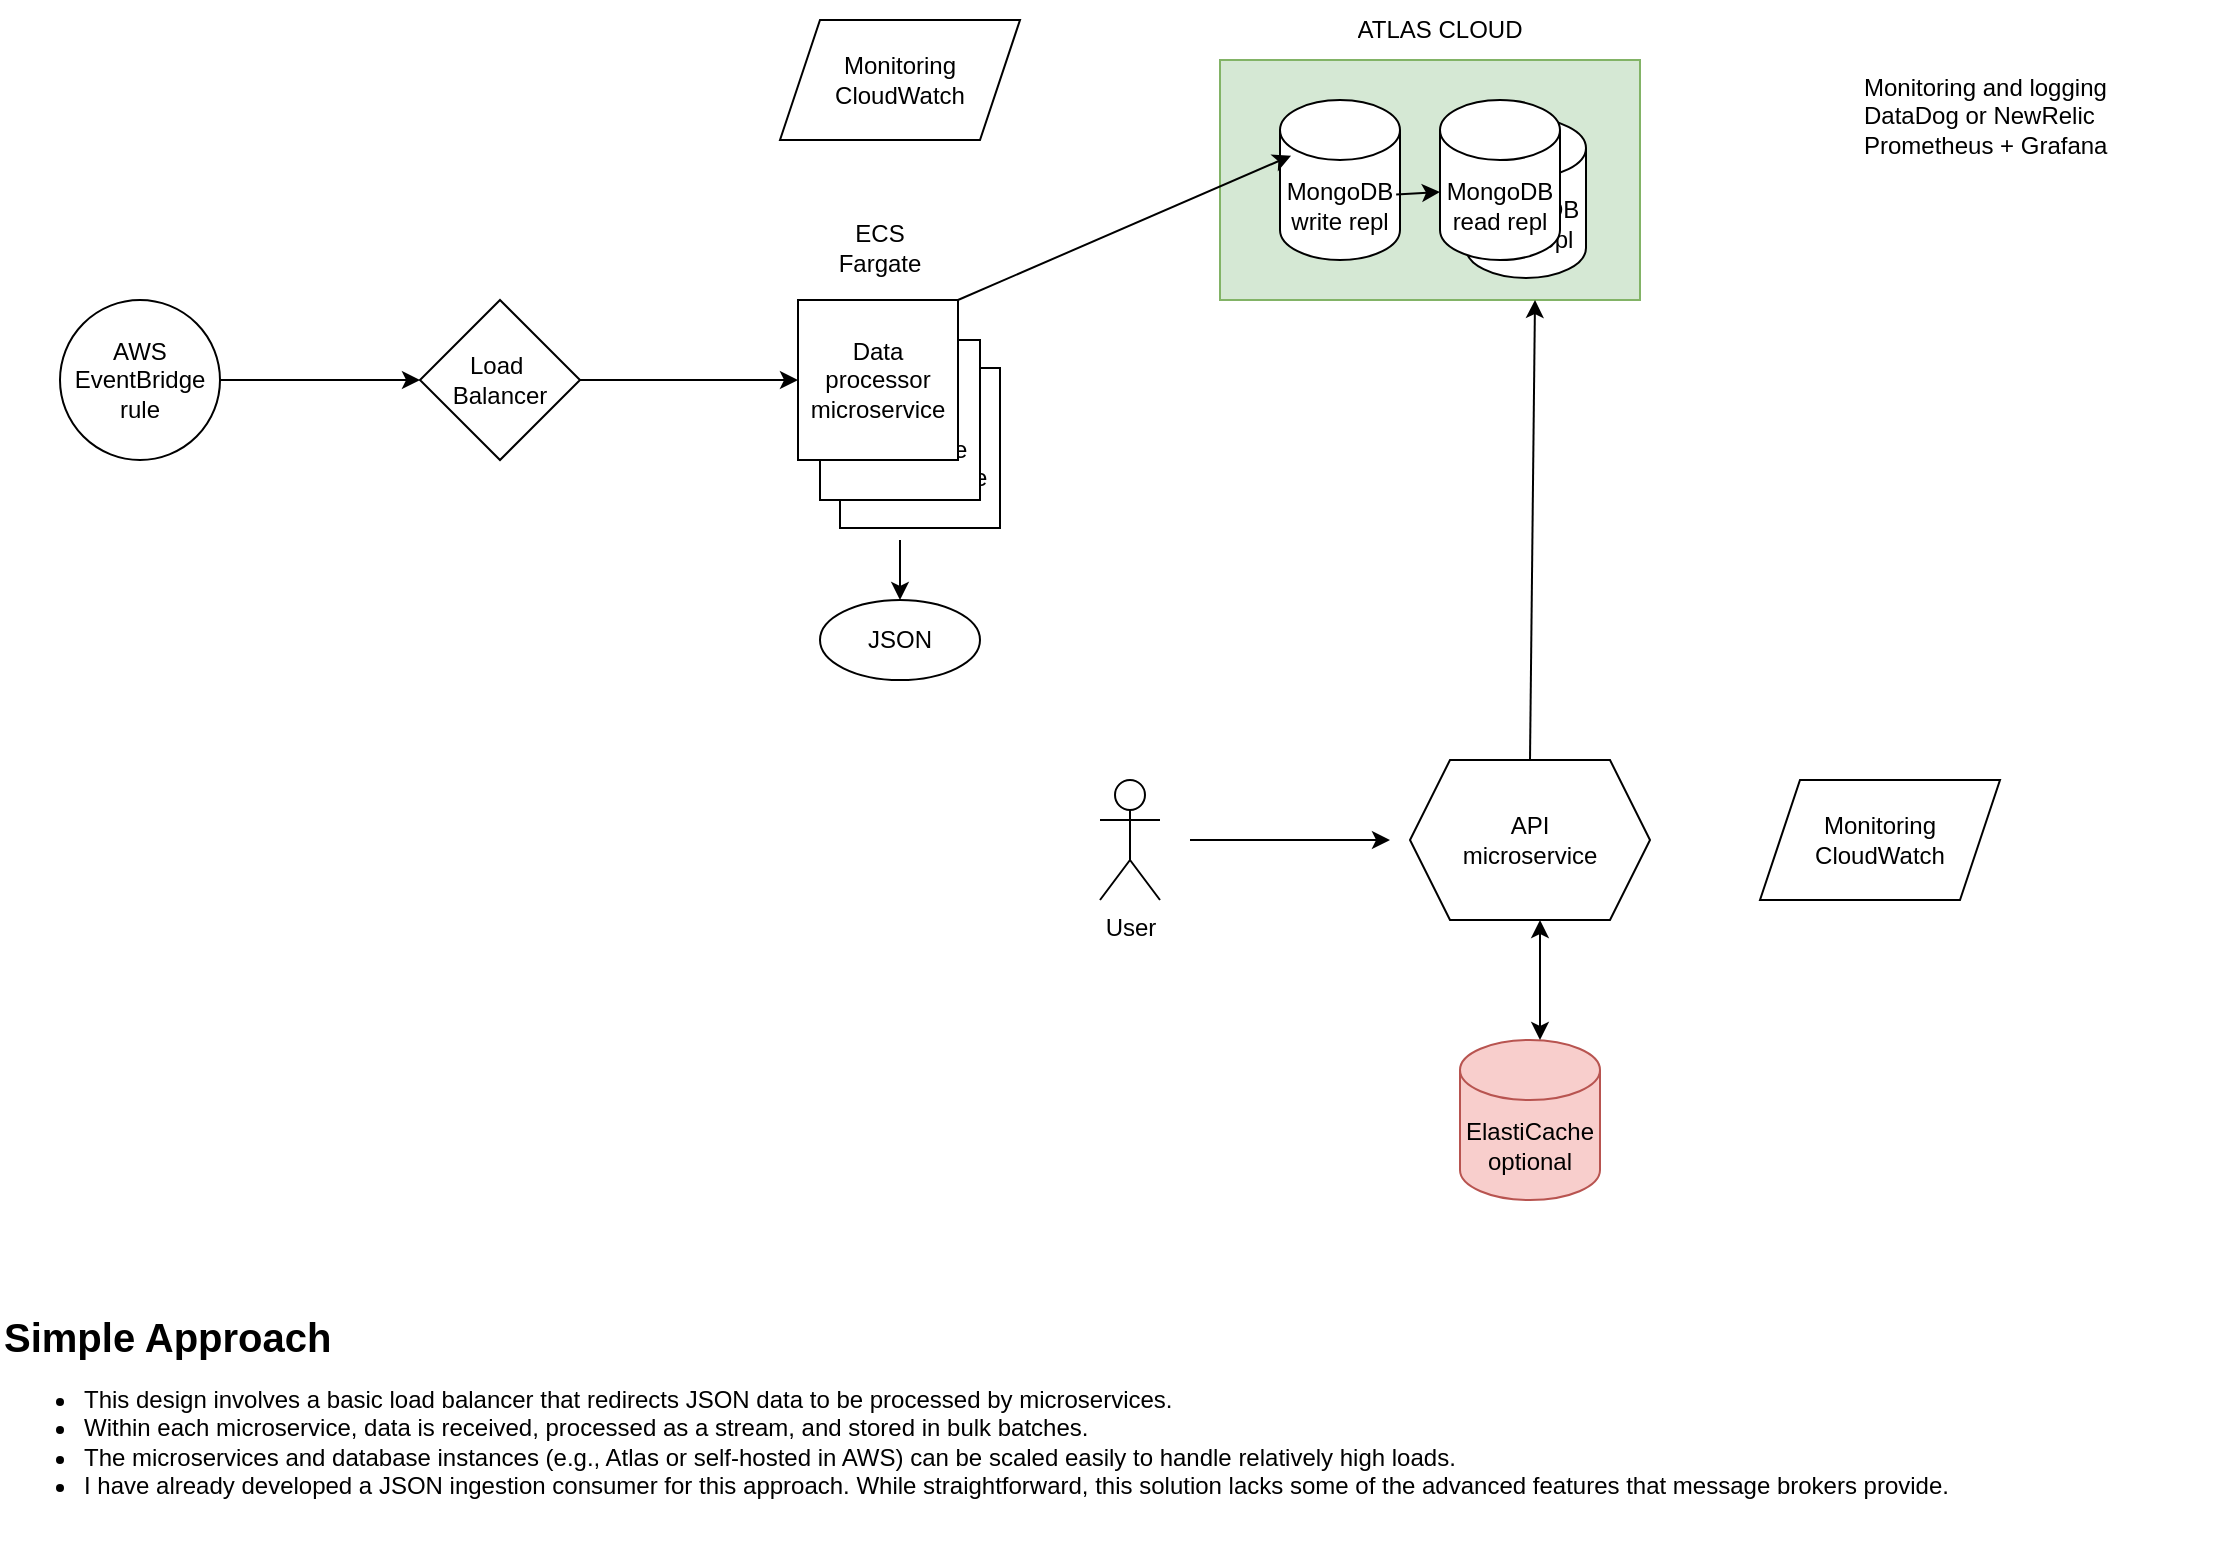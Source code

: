 <mxfile version="25.0.3">
  <diagram name="Page-1" id="jlB195uR0Wg73IOmR0U3">
    <mxGraphModel dx="1436" dy="837" grid="1" gridSize="10" guides="1" tooltips="1" connect="1" arrows="1" fold="1" page="1" pageScale="1" pageWidth="1169" pageHeight="827" math="0" shadow="0">
      <root>
        <mxCell id="0" />
        <mxCell id="1" parent="0" />
        <mxCell id="3ExJg2iDRrv_fcJFM0sg-13" value="" style="rounded=0;whiteSpace=wrap;html=1;fillColor=#d5e8d4;strokeColor=#82b366;" vertex="1" parent="1">
          <mxGeometry x="650" y="40" width="210" height="120" as="geometry" />
        </mxCell>
        <mxCell id="3ExJg2iDRrv_fcJFM0sg-10" value="MongoDB&lt;br&gt;read repl" style="shape=cylinder3;whiteSpace=wrap;html=1;boundedLbl=1;backgroundOutline=1;size=15;" vertex="1" parent="1">
          <mxGeometry x="773" y="69" width="60" height="80" as="geometry" />
        </mxCell>
        <mxCell id="3ExJg2iDRrv_fcJFM0sg-6" value="&lt;div&gt;Data processor&lt;/div&gt;&lt;div&gt;microservice&lt;br&gt;&lt;/div&gt;" style="whiteSpace=wrap;html=1;aspect=fixed;" vertex="1" parent="1">
          <mxGeometry x="460" y="194" width="80" height="80" as="geometry" />
        </mxCell>
        <mxCell id="3ExJg2iDRrv_fcJFM0sg-4" value="&lt;div&gt;Data processor&lt;/div&gt;&lt;div&gt;microservice&lt;br&gt;&lt;/div&gt;" style="whiteSpace=wrap;html=1;aspect=fixed;" vertex="1" parent="1">
          <mxGeometry x="450" y="180" width="80" height="80" as="geometry" />
        </mxCell>
        <mxCell id="3ExJg2iDRrv_fcJFM0sg-1" value="AWS&lt;br&gt;&lt;div&gt;EventBridge&lt;/div&gt;&lt;div&gt;rule&lt;/div&gt;" style="ellipse;whiteSpace=wrap;html=1;aspect=fixed;" vertex="1" parent="1">
          <mxGeometry x="70" y="160" width="80" height="80" as="geometry" />
        </mxCell>
        <mxCell id="3ExJg2iDRrv_fcJFM0sg-2" value="&lt;div&gt;Data processor&lt;/div&gt;&lt;div&gt;microservice&lt;br&gt;&lt;/div&gt;" style="whiteSpace=wrap;html=1;aspect=fixed;" vertex="1" parent="1">
          <mxGeometry x="439" y="160" width="80" height="80" as="geometry" />
        </mxCell>
        <mxCell id="3ExJg2iDRrv_fcJFM0sg-3" value="&lt;div&gt;Load&amp;nbsp;&lt;/div&gt;&lt;div&gt;Balancer&lt;/div&gt;" style="rhombus;whiteSpace=wrap;html=1;" vertex="1" parent="1">
          <mxGeometry x="250" y="160" width="80" height="80" as="geometry" />
        </mxCell>
        <mxCell id="3ExJg2iDRrv_fcJFM0sg-8" value="MongoDB&lt;br&gt;write repl" style="shape=cylinder3;whiteSpace=wrap;html=1;boundedLbl=1;backgroundOutline=1;size=15;" vertex="1" parent="1">
          <mxGeometry x="680" y="60" width="60" height="80" as="geometry" />
        </mxCell>
        <mxCell id="3ExJg2iDRrv_fcJFM0sg-9" value="MongoDB&lt;br&gt;read repl" style="shape=cylinder3;whiteSpace=wrap;html=1;boundedLbl=1;backgroundOutline=1;size=15;" vertex="1" parent="1">
          <mxGeometry x="760" y="60" width="60" height="80" as="geometry" />
        </mxCell>
        <mxCell id="3ExJg2iDRrv_fcJFM0sg-14" value="&lt;div align=&quot;center&quot;&gt;ATLAS CLOUD&lt;/div&gt;" style="text;strokeColor=none;fillColor=none;align=center;verticalAlign=middle;spacingLeft=4;spacingRight=4;overflow=hidden;points=[[0,0.5],[1,0.5]];portConstraint=eastwest;rotatable=0;whiteSpace=wrap;html=1;" vertex="1" parent="1">
          <mxGeometry x="700" y="10" width="120" height="30" as="geometry" />
        </mxCell>
        <mxCell id="3ExJg2iDRrv_fcJFM0sg-16" value="" style="endArrow=classic;html=1;rounded=0;entryX=0.092;entryY=0.348;entryDx=0;entryDy=0;entryPerimeter=0;" edge="1" parent="1" target="3ExJg2iDRrv_fcJFM0sg-8">
          <mxGeometry width="50" height="50" relative="1" as="geometry">
            <mxPoint x="519" y="160" as="sourcePoint" />
            <mxPoint x="630" y="110" as="targetPoint" />
          </mxGeometry>
        </mxCell>
        <mxCell id="3ExJg2iDRrv_fcJFM0sg-17" value="" style="endArrow=classic;html=1;rounded=0;exitX=0.968;exitY=0.59;exitDx=0;exitDy=0;exitPerimeter=0;" edge="1" parent="1" source="3ExJg2iDRrv_fcJFM0sg-8">
          <mxGeometry width="50" height="50" relative="1" as="geometry">
            <mxPoint x="730" y="106" as="sourcePoint" />
            <mxPoint x="760" y="106" as="targetPoint" />
          </mxGeometry>
        </mxCell>
        <mxCell id="3ExJg2iDRrv_fcJFM0sg-21" value="" style="endArrow=classic;html=1;rounded=0;exitX=1;exitY=0.5;exitDx=0;exitDy=0;entryX=0;entryY=0.5;entryDx=0;entryDy=0;" edge="1" parent="1" source="3ExJg2iDRrv_fcJFM0sg-1" target="3ExJg2iDRrv_fcJFM0sg-3">
          <mxGeometry width="50" height="50" relative="1" as="geometry">
            <mxPoint x="400" y="210" as="sourcePoint" />
            <mxPoint x="450" y="160" as="targetPoint" />
          </mxGeometry>
        </mxCell>
        <mxCell id="3ExJg2iDRrv_fcJFM0sg-22" value="" style="endArrow=classic;html=1;rounded=0;exitX=1;exitY=0.5;exitDx=0;exitDy=0;entryX=0;entryY=0.5;entryDx=0;entryDy=0;" edge="1" parent="1" source="3ExJg2iDRrv_fcJFM0sg-3" target="3ExJg2iDRrv_fcJFM0sg-2">
          <mxGeometry width="50" height="50" relative="1" as="geometry">
            <mxPoint x="400" y="210" as="sourcePoint" />
            <mxPoint x="450" y="160" as="targetPoint" />
          </mxGeometry>
        </mxCell>
        <mxCell id="3ExJg2iDRrv_fcJFM0sg-23" value="&lt;div&gt;API&lt;/div&gt;&lt;div&gt;microservice&lt;br&gt;&lt;/div&gt;" style="shape=hexagon;perimeter=hexagonPerimeter2;whiteSpace=wrap;html=1;fixedSize=1;" vertex="1" parent="1">
          <mxGeometry x="745" y="390" width="120" height="80" as="geometry" />
        </mxCell>
        <mxCell id="3ExJg2iDRrv_fcJFM0sg-24" value="ECS Fargate" style="text;html=1;align=center;verticalAlign=middle;whiteSpace=wrap;rounded=0;" vertex="1" parent="1">
          <mxGeometry x="450" y="119" width="60" height="30" as="geometry" />
        </mxCell>
        <mxCell id="3ExJg2iDRrv_fcJFM0sg-25" value="JSON" style="ellipse;whiteSpace=wrap;html=1;" vertex="1" parent="1">
          <mxGeometry x="450" y="310" width="80" height="40" as="geometry" />
        </mxCell>
        <mxCell id="3ExJg2iDRrv_fcJFM0sg-26" value="" style="endArrow=classic;html=1;rounded=0;entryX=0.5;entryY=0;entryDx=0;entryDy=0;" edge="1" parent="1" target="3ExJg2iDRrv_fcJFM0sg-25">
          <mxGeometry width="50" height="50" relative="1" as="geometry">
            <mxPoint x="490" y="280" as="sourcePoint" />
            <mxPoint x="490" y="280" as="targetPoint" />
          </mxGeometry>
        </mxCell>
        <mxCell id="3ExJg2iDRrv_fcJFM0sg-27" value="Monitoring&lt;br&gt;CloudWatch " style="shape=parallelogram;perimeter=parallelogramPerimeter;whiteSpace=wrap;html=1;fixedSize=1;" vertex="1" parent="1">
          <mxGeometry x="430" y="20" width="120" height="60" as="geometry" />
        </mxCell>
        <mxCell id="3ExJg2iDRrv_fcJFM0sg-31" value="User" style="shape=umlActor;verticalLabelPosition=bottom;verticalAlign=top;html=1;outlineConnect=0;" vertex="1" parent="1">
          <mxGeometry x="590" y="400" width="30" height="60" as="geometry" />
        </mxCell>
        <mxCell id="3ExJg2iDRrv_fcJFM0sg-32" value="" style="endArrow=classic;html=1;rounded=0;" edge="1" parent="1">
          <mxGeometry width="50" height="50" relative="1" as="geometry">
            <mxPoint x="635" y="430" as="sourcePoint" />
            <mxPoint x="735" y="430" as="targetPoint" />
          </mxGeometry>
        </mxCell>
        <mxCell id="3ExJg2iDRrv_fcJFM0sg-34" value="ElastiCache&lt;br&gt;optional" style="shape=cylinder3;whiteSpace=wrap;html=1;boundedLbl=1;backgroundOutline=1;size=15;fillColor=#f8cecc;strokeColor=#b85450;" vertex="1" parent="1">
          <mxGeometry x="770" y="530" width="70" height="80" as="geometry" />
        </mxCell>
        <mxCell id="3ExJg2iDRrv_fcJFM0sg-35" value="" style="endArrow=classic;startArrow=classic;html=1;rounded=0;" edge="1" parent="1">
          <mxGeometry width="50" height="50" relative="1" as="geometry">
            <mxPoint x="810" y="470" as="sourcePoint" />
            <mxPoint x="810" y="530" as="targetPoint" />
          </mxGeometry>
        </mxCell>
        <mxCell id="3ExJg2iDRrv_fcJFM0sg-36" value="" style="endArrow=classic;html=1;rounded=0;entryX=0.75;entryY=1;entryDx=0;entryDy=0;exitX=0.5;exitY=0;exitDx=0;exitDy=0;" edge="1" parent="1" source="3ExJg2iDRrv_fcJFM0sg-23" target="3ExJg2iDRrv_fcJFM0sg-13">
          <mxGeometry width="50" height="50" relative="1" as="geometry">
            <mxPoint x="650" y="420" as="sourcePoint" />
            <mxPoint x="700" y="370" as="targetPoint" />
          </mxGeometry>
        </mxCell>
        <mxCell id="3ExJg2iDRrv_fcJFM0sg-37" value="Monitoring&lt;br&gt;CloudWatch " style="shape=parallelogram;perimeter=parallelogramPerimeter;whiteSpace=wrap;html=1;fixedSize=1;" vertex="1" parent="1">
          <mxGeometry x="920" y="400" width="120" height="60" as="geometry" />
        </mxCell>
        <mxCell id="3ExJg2iDRrv_fcJFM0sg-38" value="Monitoring and logging&lt;br&gt;DataDog or NewRelic &lt;br&gt;Prometheus + Grafana" style="text;html=1;whiteSpace=wrap;overflow=hidden;rounded=0;" vertex="1" parent="1">
          <mxGeometry x="970" y="40" width="180" height="120" as="geometry" />
        </mxCell>
        <mxCell id="3ExJg2iDRrv_fcJFM0sg-39" value="&lt;strong&gt;&lt;font style=&quot;font-size: 20px;&quot;&gt;Simple Approach&lt;/font&gt;&lt;/strong&gt;&lt;ul&gt;&lt;li&gt;This design involves a basic load balancer that redirects JSON data to be processed by microservices.&lt;/li&gt;&lt;li&gt;Within each microservice, data is received, processed as a stream, and stored in bulk batches.&lt;/li&gt;&lt;li&gt;The microservices and database instances (e.g., Atlas or self-hosted in AWS) can be scaled easily to handle relatively high loads.&lt;/li&gt;&lt;li&gt;I have already developed a JSON ingestion consumer for this approach. While straightforward, this solution lacks some of the advanced features that message brokers provide.&lt;/li&gt;&lt;/ul&gt;" style="text;html=1;whiteSpace=wrap;overflow=hidden;rounded=0;" vertex="1" parent="1">
          <mxGeometry x="40" y="660" width="1050" height="120" as="geometry" />
        </mxCell>
      </root>
    </mxGraphModel>
  </diagram>
</mxfile>
